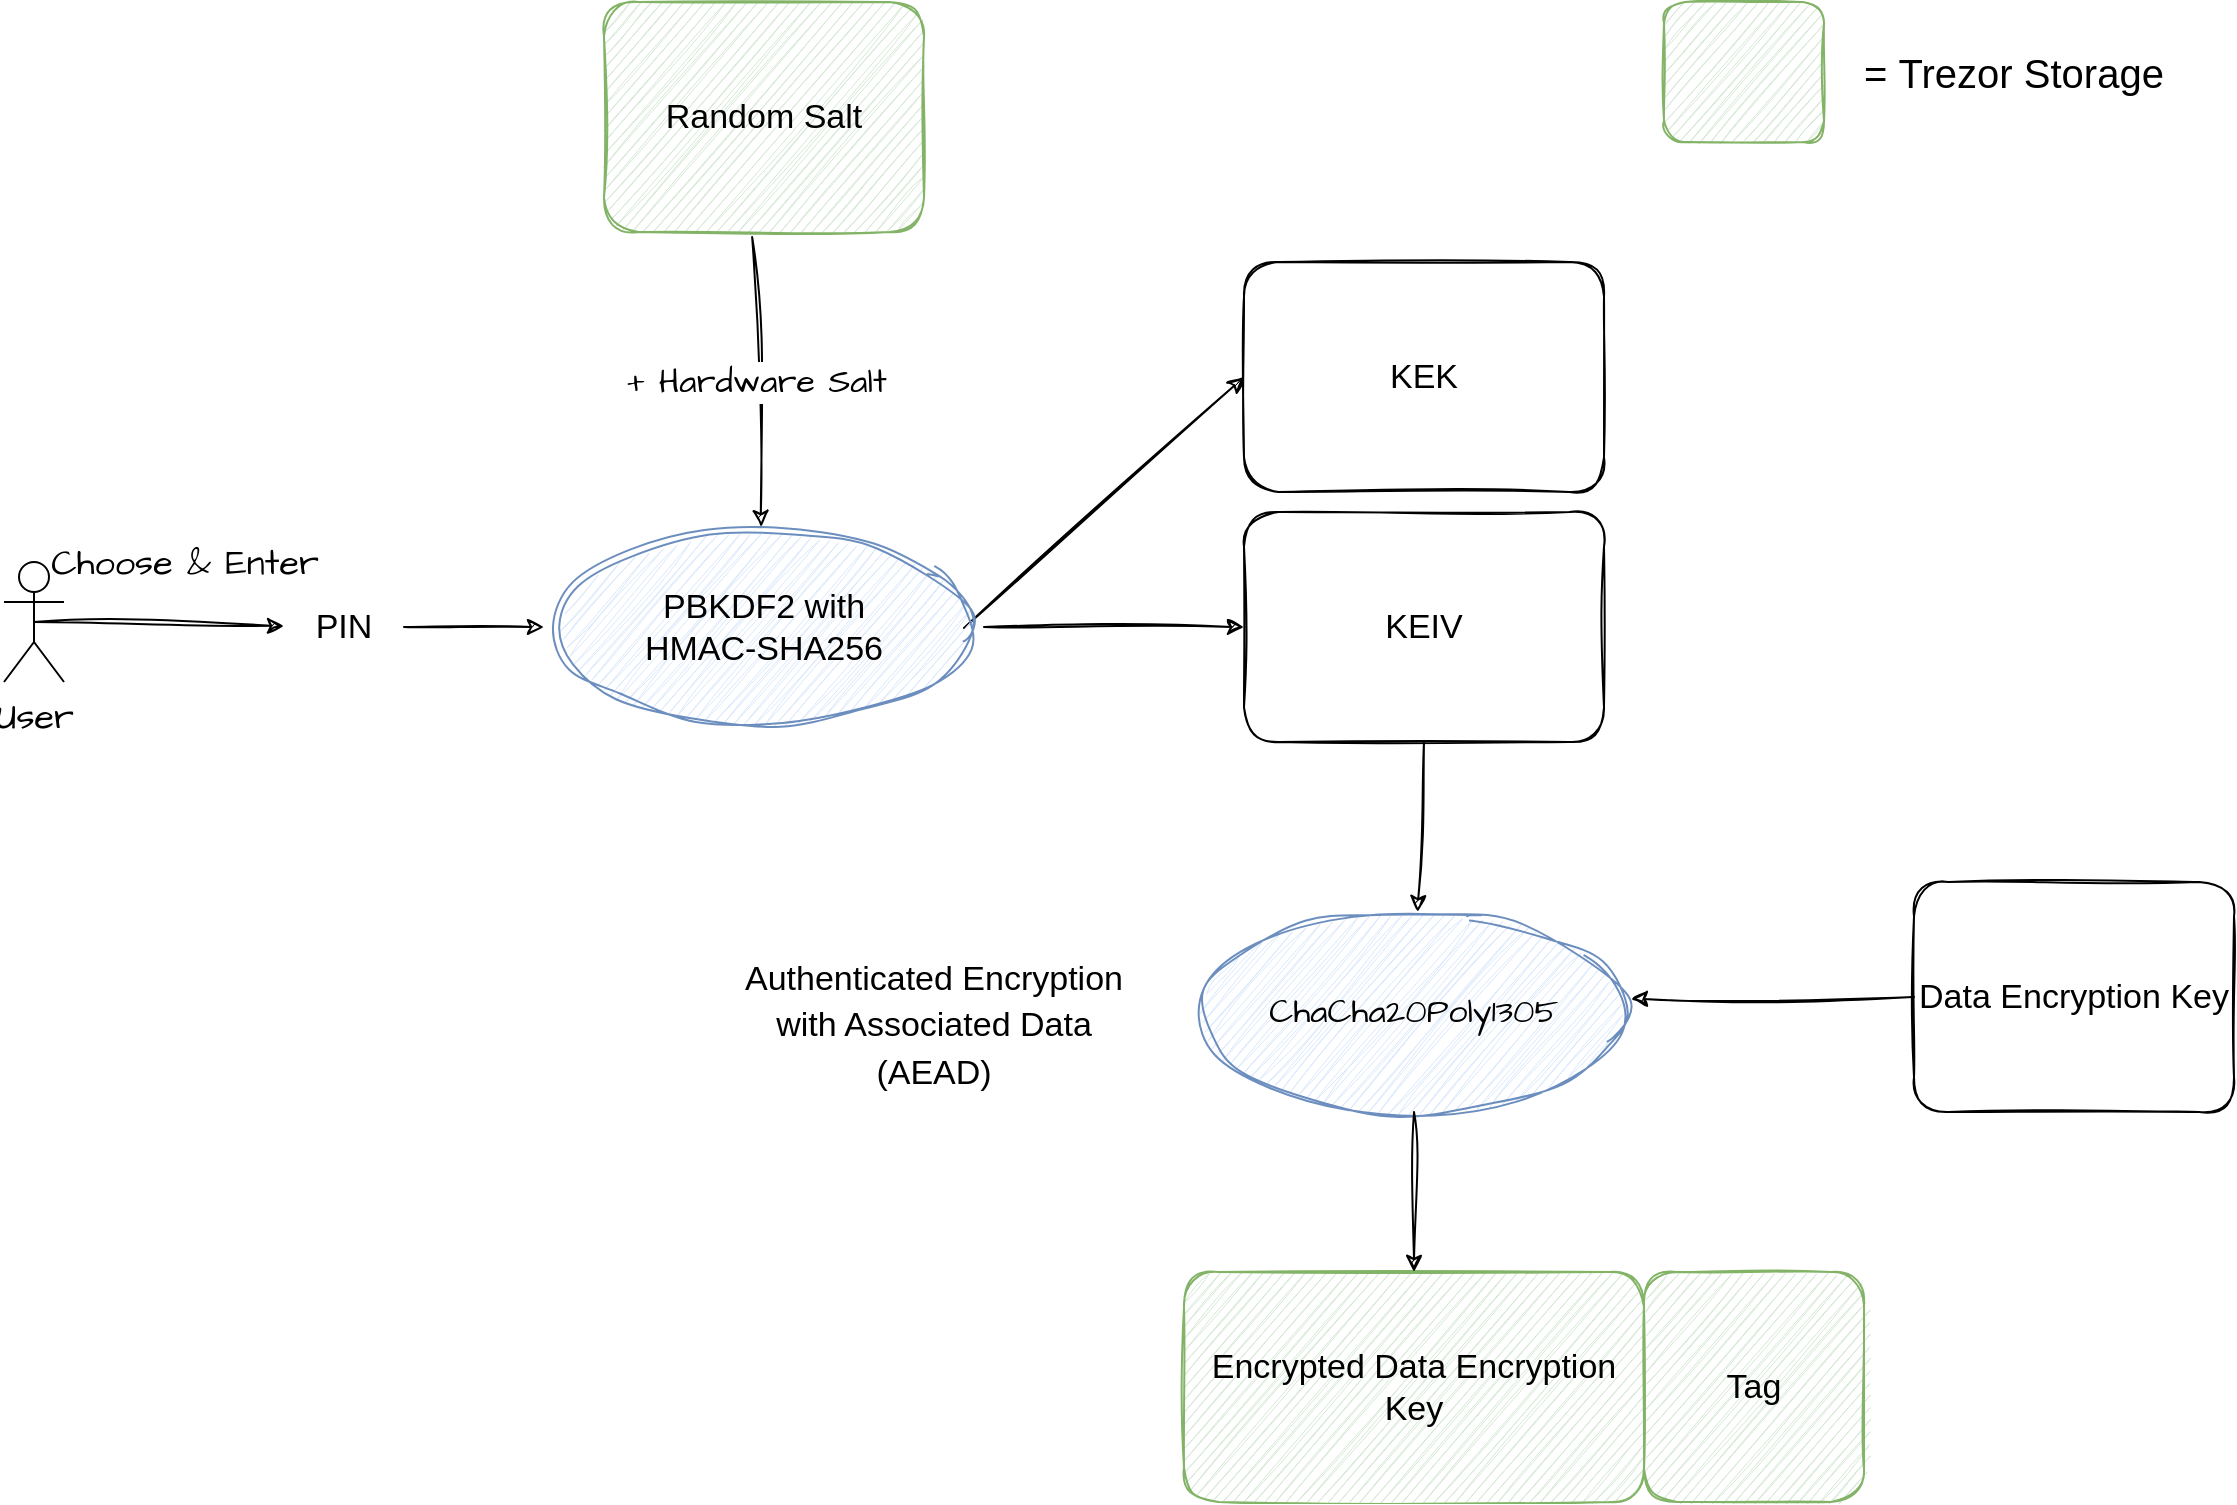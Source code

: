 <mxfile version="20.6.2" type="device" pages="2"><diagram id="xxxsp_ETN7oS7Kivuhwl" name="trezor-encryption-pin"><mxGraphModel dx="3758" dy="2242" grid="1" gridSize="10" guides="1" tooltips="1" connect="1" arrows="1" fold="1" page="1" pageScale="1" pageWidth="2336" pageHeight="1654" math="0" shadow="0"><root><mxCell id="0"/><mxCell id="1" parent="0"/><mxCell id="w9ZNQSNowYFeM5UygwyA-2" value="PIN" style="text;html=1;strokeColor=none;fillColor=none;align=center;verticalAlign=middle;whiteSpace=wrap;rounded=0;sketch=1;fontSize=17;" parent="1" vertex="1"><mxGeometry x="80" y="217.5" width="60" height="30" as="geometry"/></mxCell><mxCell id="w9ZNQSNowYFeM5UygwyA-4" value="" style="endArrow=classic;html=1;rounded=0;entryX=0;entryY=0.5;entryDx=0;entryDy=0;sketch=1;fontSize=17;" parent="1" source="w9ZNQSNowYFeM5UygwyA-2" target="qsl44-BAyy7G2KX7Kq_A-3" edge="1"><mxGeometry width="50" height="50" relative="1" as="geometry"><mxPoint x="180" y="340" as="sourcePoint"/><mxPoint x="230" y="232.5" as="targetPoint"/></mxGeometry></mxCell><mxCell id="w9ZNQSNowYFeM5UygwyA-5" value="KEK" style="rounded=1;whiteSpace=wrap;html=1;sketch=1;fontSize=17;" parent="1" vertex="1"><mxGeometry x="560" y="50" width="180" height="115" as="geometry"/></mxCell><mxCell id="w9ZNQSNowYFeM5UygwyA-6" value="KEIV" style="rounded=1;whiteSpace=wrap;html=1;sketch=1;fontSize=17;" parent="1" vertex="1"><mxGeometry x="560" y="175" width="180" height="115" as="geometry"/></mxCell><mxCell id="w9ZNQSNowYFeM5UygwyA-7" value="Random Salt" style="rounded=1;whiteSpace=wrap;html=1;sketch=1;fillColor=#d5e8d4;strokeColor=#82b366;fontSize=17;" parent="1" vertex="1"><mxGeometry x="240" y="-80" width="160" height="115" as="geometry"/></mxCell><mxCell id="w9ZNQSNowYFeM5UygwyA-10" value="Data Encryption Key" style="rounded=1;whiteSpace=wrap;html=1;sketch=1;fontSize=17;" parent="1" vertex="1"><mxGeometry x="895" y="360" width="160" height="115" as="geometry"/></mxCell><mxCell id="w9ZNQSNowYFeM5UygwyA-11" value="Encrypted Data Encryption Key" style="rounded=1;whiteSpace=wrap;html=1;sketch=1;fillColor=#d5e8d4;strokeColor=#82b366;fontSize=17;" parent="1" vertex="1"><mxGeometry x="530" y="555" width="230" height="115" as="geometry"/></mxCell><mxCell id="w9ZNQSNowYFeM5UygwyA-14" value="ChaCha20Poly1305" style="ellipse;whiteSpace=wrap;html=1;sketch=1;hachureGap=4;jiggle=2;fontFamily=Architects Daughter;fontSource=https%3A%2F%2Ffonts.googleapis.com%2Fcss%3Ffamily%3DArchitects%2BDaughter;fontSize=17;fillColor=#dae8fc;strokeColor=#6c8ebf;" parent="1" vertex="1"><mxGeometry x="535" y="375" width="220" height="100" as="geometry"/></mxCell><mxCell id="w9ZNQSNowYFeM5UygwyA-15" value="" style="endArrow=classic;html=1;rounded=0;sketch=1;hachureGap=4;jiggle=2;fontFamily=Architects Daughter;fontSource=https%3A%2F%2Ffonts.googleapis.com%2Fcss%3Ffamily%3DArchitects%2BDaughter;fontSize=17;exitX=0.5;exitY=1;exitDx=0;exitDy=0;" parent="1" source="w9ZNQSNowYFeM5UygwyA-6" target="w9ZNQSNowYFeM5UygwyA-14" edge="1"><mxGeometry width="50" height="50" relative="1" as="geometry"><mxPoint x="830" y="420" as="sourcePoint"/><mxPoint x="880" y="370" as="targetPoint"/></mxGeometry></mxCell><mxCell id="w9ZNQSNowYFeM5UygwyA-16" value="" style="endArrow=classic;html=1;rounded=0;sketch=1;hachureGap=4;jiggle=2;fontFamily=Architects Daughter;fontSource=https%3A%2F%2Ffonts.googleapis.com%2Fcss%3Ffamily%3DArchitects%2BDaughter;fontSize=17;exitX=0;exitY=0.5;exitDx=0;exitDy=0;entryX=0.993;entryY=0.435;entryDx=0;entryDy=0;entryPerimeter=0;" parent="1" source="w9ZNQSNowYFeM5UygwyA-10" target="w9ZNQSNowYFeM5UygwyA-14" edge="1"><mxGeometry width="50" height="50" relative="1" as="geometry"><mxPoint x="775" y="455" as="sourcePoint"/><mxPoint x="825" y="405" as="targetPoint"/></mxGeometry></mxCell><mxCell id="w9ZNQSNowYFeM5UygwyA-17" value="" style="endArrow=classic;html=1;rounded=0;sketch=1;hachureGap=4;jiggle=2;fontFamily=Architects Daughter;fontSource=https%3A%2F%2Ffonts.googleapis.com%2Fcss%3Ffamily%3DArchitects%2BDaughter;fontSize=17;exitX=0.5;exitY=1;exitDx=0;exitDy=0;" parent="1" source="w9ZNQSNowYFeM5UygwyA-14" target="w9ZNQSNowYFeM5UygwyA-11" edge="1"><mxGeometry width="50" height="50" relative="1" as="geometry"><mxPoint x="805" y="485" as="sourcePoint"/><mxPoint x="855" y="435" as="targetPoint"/></mxGeometry></mxCell><mxCell id="w9ZNQSNowYFeM5UygwyA-19" value="Tag" style="rounded=1;whiteSpace=wrap;html=1;sketch=1;fillColor=#d5e8d4;strokeColor=#82b366;fontSize=17;" parent="1" vertex="1"><mxGeometry x="760" y="555" width="110" height="115" as="geometry"/></mxCell><mxCell id="w9ZNQSNowYFeM5UygwyA-20" value="+ Hardware Salt" style="endArrow=classic;html=1;rounded=0;sketch=1;hachureGap=4;jiggle=2;fontFamily=Architects Daughter;fontSource=https%3A%2F%2Ffonts.googleapis.com%2Fcss%3Ffamily%3DArchitects%2BDaughter;fontSize=17;exitX=0.463;exitY=1.022;exitDx=0;exitDy=0;exitPerimeter=0;" parent="1" source="w9ZNQSNowYFeM5UygwyA-7" target="qsl44-BAyy7G2KX7Kq_A-3" edge="1"><mxGeometry width="50" height="50" relative="1" as="geometry"><mxPoint x="280" y="140" as="sourcePoint"/><mxPoint x="318.254" y="175" as="targetPoint"/></mxGeometry></mxCell><mxCell id="w9ZNQSNowYFeM5UygwyA-21" value="" style="endArrow=classic;html=1;rounded=0;sketch=1;hachureGap=4;jiggle=2;fontFamily=Architects Daughter;fontSource=https%3A%2F%2Ffonts.googleapis.com%2Fcss%3Ffamily%3DArchitects%2BDaughter;fontSize=17;entryX=0;entryY=0.5;entryDx=0;entryDy=0;" parent="1" target="w9ZNQSNowYFeM5UygwyA-5" edge="1"><mxGeometry width="50" height="50" relative="1" as="geometry"><mxPoint x="420" y="233" as="sourcePoint"/><mxPoint x="490" y="220" as="targetPoint"/></mxGeometry></mxCell><mxCell id="w9ZNQSNowYFeM5UygwyA-22" value="" style="endArrow=classic;html=1;rounded=0;sketch=1;hachureGap=4;jiggle=2;fontFamily=Architects Daughter;fontSource=https%3A%2F%2Ffonts.googleapis.com%2Fcss%3Ffamily%3DArchitects%2BDaughter;fontSize=17;entryX=0;entryY=0.5;entryDx=0;entryDy=0;exitX=1;exitY=0.5;exitDx=0;exitDy=0;" parent="1" source="qsl44-BAyy7G2KX7Kq_A-3" target="w9ZNQSNowYFeM5UygwyA-6" edge="1"><mxGeometry width="50" height="50" relative="1" as="geometry"><mxPoint x="410" y="232.5" as="sourcePoint"/><mxPoint x="560" y="320" as="targetPoint"/></mxGeometry></mxCell><mxCell id="wiLzf2dtAs1IgaGe-CjO-1" value="" style="rounded=1;whiteSpace=wrap;html=1;sketch=1;fillColor=#d5e8d4;strokeColor=#82b366;fontSize=17;" parent="1" vertex="1"><mxGeometry x="770" y="-80" width="80" height="70" as="geometry"/></mxCell><mxCell id="wiLzf2dtAs1IgaGe-CjO-3" value="=&amp;nbsp;&lt;span style=&quot;font-size: 20px;&quot;&gt;Trezor Storage&lt;/span&gt;" style="text;html=1;strokeColor=none;fillColor=none;align=center;verticalAlign=middle;whiteSpace=wrap;rounded=0;fontSize=20;" parent="1" vertex="1"><mxGeometry x="860" y="-60" width="170" height="30" as="geometry"/></mxCell><mxCell id="qsl44-BAyy7G2KX7Kq_A-1" value="User" style="shape=umlActor;verticalLabelPosition=bottom;verticalAlign=top;html=1;outlineConnect=0;sketch=0;hachureGap=4;jiggle=2;fontFamily=Architects Daughter;fontSource=https%3A%2F%2Ffonts.googleapis.com%2Fcss%3Ffamily%3DArchitects%2BDaughter;fontSize=18;" parent="1" vertex="1"><mxGeometry x="-60" y="200" width="30" height="60" as="geometry"/></mxCell><mxCell id="qsl44-BAyy7G2KX7Kq_A-2" value="Choose &amp;amp; Enter" style="endArrow=classic;html=1;rounded=0;sketch=1;hachureGap=4;jiggle=2;fontFamily=Architects Daughter;fontSource=https%3A%2F%2Ffonts.googleapis.com%2Fcss%3Ffamily%3DArchitects%2BDaughter;fontSize=18;exitX=0.5;exitY=0.5;exitDx=0;exitDy=0;exitPerimeter=0;" parent="1" source="qsl44-BAyy7G2KX7Kq_A-1" target="w9ZNQSNowYFeM5UygwyA-2" edge="1"><mxGeometry x="0.192" y="31" width="50" height="50" relative="1" as="geometry"><mxPoint x="-10" y="250" as="sourcePoint"/><mxPoint x="50" y="250" as="targetPoint"/><mxPoint as="offset"/></mxGeometry></mxCell><mxCell id="qsl44-BAyy7G2KX7Kq_A-3" value="&lt;span style=&quot;font-family: Helvetica;&quot;&gt;PBKDF2 with&lt;br&gt;HMAC-SHA256&lt;br&gt;&lt;/span&gt;" style="ellipse;whiteSpace=wrap;html=1;sketch=1;hachureGap=4;jiggle=2;fontFamily=Architects Daughter;fontSource=https%3A%2F%2Ffonts.googleapis.com%2Fcss%3Ffamily%3DArchitects%2BDaughter;fontSize=17;fillColor=#dae8fc;strokeColor=#6c8ebf;" parent="1" vertex="1"><mxGeometry x="210" y="182.5" width="220" height="100" as="geometry"/></mxCell><mxCell id="gI3BNizQNrTJzupW4ZtJ-1" value="&lt;p id=&quot;docs-internal-guid-92251a2b-7fff-bba3-537a-527403bec7fa&quot; style=&quot;line-height: 1.38; margin-top: 14pt; margin-bottom: 4pt; font-size: 17px;&quot; dir=&quot;ltr&quot;&gt;&lt;span style=&quot;font-size: 17px; font-family: Arial, sans-serif; background-color: transparent; font-variant-numeric: normal; font-variant-east-asian: normal; vertical-align: baseline;&quot;&gt;Authenticated Encryption with Associated Data (AEAD)&lt;/span&gt;&lt;/p&gt;" style="text;html=1;strokeColor=none;fillColor=none;align=center;verticalAlign=middle;whiteSpace=wrap;rounded=0;fontSize=17;" parent="1" vertex="1"><mxGeometry x="300" y="410" width="210" height="30" as="geometry"/></mxCell></root></mxGraphModel></diagram><diagram id="AiakirZdwUxt_6K73fsn" name="Trezor-threat-protection"><mxGraphModel dx="1422" dy="588" grid="1" gridSize="10" guides="1" tooltips="1" connect="1" arrows="1" fold="1" page="1" pageScale="1" pageWidth="2336" pageHeight="1654" math="0" shadow="0"><root><mxCell id="0"/><mxCell id="1" parent="0"/><mxCell id="eWegUXMpH1RGjo2sGqpV-2" value="Theft / Burglary" style="rounded=0;whiteSpace=wrap;html=1;sketch=1;fontSize=18;" parent="1" vertex="1"><mxGeometry x="185" y="170" width="120" height="60" as="geometry"/></mxCell><mxCell id="eWegUXMpH1RGjo2sGqpV-3" value="" style="sketch=0;pointerEvents=1;shadow=0;dashed=0;html=1;strokeColor=none;labelPosition=center;verticalLabelPosition=bottom;verticalAlign=top;align=center;fillColor=#505050;shape=mxgraph.mscae.intune.end_protection;fontSize=18;" parent="1" vertex="1"><mxGeometry x="350" y="70" width="80" height="80" as="geometry"/></mxCell><mxCell id="eWegUXMpH1RGjo2sGqpV-5" value="" style="endArrow=classic;html=1;rounded=0;exitX=1;exitY=0.5;exitDx=0;exitDy=0;entryX=0;entryY=0.5;entryDx=0;entryDy=0;sketch=1;fontSize=18;" parent="1" source="eWegUXMpH1RGjo2sGqpV-2" target="eWegUXMpH1RGjo2sGqpV-21" edge="1"><mxGeometry width="50" height="50" relative="1" as="geometry"><mxPoint x="350" y="250" as="sourcePoint"/><mxPoint x="480" y="200" as="targetPoint"/></mxGeometry></mxCell><mxCell id="eWegUXMpH1RGjo2sGqpV-6" value="&lt;span style=&quot;color: rgb(51, 51, 51); font-family: &amp;quot;Open Sans&amp;quot;, &amp;quot;Clear Sans&amp;quot;, &amp;quot;Helvetica Neue&amp;quot;, Helvetica, Arial, &amp;quot;Segoe UI Emoji&amp;quot;, sans-serif; font-size: 18px; orphans: 4; text-align: start; background-color: rgb(255, 255, 255);&quot;&gt;Side-channel attack&lt;/span&gt;" style="rounded=0;whiteSpace=wrap;html=1;sketch=1;fontSize=18;" parent="1" vertex="1"><mxGeometry x="185" y="290" width="120" height="60" as="geometry"/></mxCell><mxCell id="eWegUXMpH1RGjo2sGqpV-8" value="" style="endArrow=classic;html=1;rounded=0;exitX=1;exitY=0.5;exitDx=0;exitDy=0;entryX=0;entryY=0.5;entryDx=0;entryDy=0;sketch=1;fontSize=18;" parent="1" source="eWegUXMpH1RGjo2sGqpV-6" target="eWegUXMpH1RGjo2sGqpV-20" edge="1"><mxGeometry width="50" height="50" relative="1" as="geometry"><mxPoint x="270" y="350" as="sourcePoint"/><mxPoint x="418.92" y="334.34" as="targetPoint"/></mxGeometry></mxCell><mxCell id="eWegUXMpH1RGjo2sGqpV-9" value="&lt;span style=&quot;color: rgb(51, 51, 51); font-family: &amp;quot;Open Sans&amp;quot;, &amp;quot;Clear Sans&amp;quot;, &amp;quot;Helvetica Neue&amp;quot;, Helvetica, Arial, &amp;quot;Segoe UI Emoji&amp;quot;, sans-serif; font-size: 18px; orphans: 4; text-align: start; background-color: rgb(255, 255, 255);&quot;&gt;Supply Chain attack&lt;br style=&quot;font-size: 18px;&quot;&gt;(Tempered Crypto Wallet, malicious firmware)&amp;nbsp;&lt;br style=&quot;font-size: 18px;&quot;&gt;&lt;br style=&quot;font-size: 18px;&quot;&gt;&lt;/span&gt;" style="rounded=0;whiteSpace=wrap;html=1;sketch=1;fontSize=18;" parent="1" vertex="1"><mxGeometry x="115" y="470" width="190" height="110" as="geometry"/></mxCell><mxCell id="eWegUXMpH1RGjo2sGqpV-17" value="&lt;span style=&quot;color: rgb(51, 51, 51); font-family: &amp;quot;Open Sans&amp;quot;, &amp;quot;Clear Sans&amp;quot;, &amp;quot;Helvetica Neue&amp;quot;, Helvetica, Arial, &amp;quot;Segoe UI Emoji&amp;quot;, sans-serif; font-size: 18px; orphans: 4; text-align: start; background-color: rgb(255, 255, 255);&quot;&gt;Signed firmware&lt;/span&gt;&lt;span style=&quot;color: rgb(51, 51, 51); font-family: &amp;quot;Open Sans&amp;quot;, &amp;quot;Clear Sans&amp;quot;, &amp;quot;Helvetica Neue&amp;quot;, Helvetica, Arial, &amp;quot;Segoe UI Emoji&amp;quot;, sans-serif; font-size: 18px; orphans: 4; text-align: start; background-color: rgb(255, 255, 255);&quot;&gt;&lt;br style=&quot;font-size: 18px;&quot;&gt;&lt;/span&gt;" style="rounded=0;whiteSpace=wrap;html=1;sketch=1;fontSize=18;" parent="1" vertex="1"><mxGeometry x="480" y="530" width="120" height="60" as="geometry"/></mxCell><mxCell id="eWegUXMpH1RGjo2sGqpV-18" value="&lt;h3 style=&quot;box-sizing: border-box; break-after: avoid-page; break-inside: avoid; orphans: 4; font-size: 18px; margin-top: 1rem; margin-bottom: 1rem; position: relative; line-height: 1.43; cursor: text; color: rgb(51, 51, 51); font-family: &amp;quot;Open Sans&amp;quot;, &amp;quot;Clear Sans&amp;quot;, &amp;quot;Helvetica Neue&amp;quot;, Helvetica, Arial, &amp;quot;Segoe UI Emoji&amp;quot;, sans-serif; text-align: start;&quot; class=&quot;md-end-block md-heading&quot;&gt;&lt;span style=&quot;box-sizing: border-box; font-weight: normal; font-size: 18px;&quot; class=&quot;md-plain&quot;&gt;Trezor Safe device authentication check&amp;nbsp;&lt;/span&gt;&lt;/h3&gt;&lt;h3 style=&quot;box-sizing: border-box; break-after: avoid-page; break-inside: avoid; orphans: 4; font-size: 18px; margin-top: 1rem; margin-bottom: 1rem; position: relative; line-height: 1.43; cursor: text; color: rgb(51, 51, 51); font-family: &amp;quot;Open Sans&amp;quot;, &amp;quot;Clear Sans&amp;quot;, &amp;quot;Helvetica Neue&amp;quot;, Helvetica, Arial, &amp;quot;Segoe UI Emoji&amp;quot;, sans-serif; text-align: start;&quot; class=&quot;md-end-block md-heading&quot;&gt;&lt;span style=&quot;box-sizing: border-box; font-weight: normal; font-size: 18px;&quot; class=&quot;md-plain&quot;&gt;(Secure Element)&lt;/span&gt;&lt;/h3&gt;" style="rounded=0;whiteSpace=wrap;html=1;sketch=1;fontSize=18;" parent="1" vertex="1"><mxGeometry x="480" y="610" width="210" height="100" as="geometry"/></mxCell><mxCell id="eWegUXMpH1RGjo2sGqpV-19" value="&lt;span style=&quot;color: rgb(51, 51, 51); font-family: &amp;quot;Open Sans&amp;quot;, &amp;quot;Clear Sans&amp;quot;, &amp;quot;Helvetica Neue&amp;quot;, Helvetica, Arial, &amp;quot;Segoe UI Emoji&amp;quot;, sans-serif; font-size: 18px; orphans: 4; text-align: start; background-color: rgb(255, 255, 255);&quot;&gt;Physical Seal on the product/package&lt;/span&gt;&lt;span style=&quot;color: rgb(51, 51, 51); font-family: &amp;quot;Open Sans&amp;quot;, &amp;quot;Clear Sans&amp;quot;, &amp;quot;Helvetica Neue&amp;quot;, Helvetica, Arial, &amp;quot;Segoe UI Emoji&amp;quot;, sans-serif; font-size: 18px; orphans: 4; text-align: start; background-color: rgb(255, 255, 255);&quot;&gt;&lt;br style=&quot;font-size: 18px;&quot;&gt;&lt;/span&gt;" style="rounded=0;whiteSpace=wrap;html=1;sketch=1;fontSize=18;" parent="1" vertex="1"><mxGeometry x="480" y="440" width="170" height="60" as="geometry"/></mxCell><mxCell id="eWegUXMpH1RGjo2sGqpV-20" value="&lt;span style=&quot;color: rgb(51, 51, 51); font-family: &amp;quot;Open Sans&amp;quot;, &amp;quot;Clear Sans&amp;quot;, &amp;quot;Helvetica Neue&amp;quot;, Helvetica, Arial, &amp;quot;Segoe UI Emoji&amp;quot;, sans-serif; orphans: 4; text-align: start; background-color: rgb(255, 255, 255);&quot;&gt;PIN with PBKDF2 &amp;amp; HMAC-SHA-256&lt;/span&gt;&lt;span style=&quot;color: rgb(51, 51, 51); font-family: &amp;quot;Open Sans&amp;quot;, &amp;quot;Clear Sans&amp;quot;, &amp;quot;Helvetica Neue&amp;quot;, Helvetica, Arial, &amp;quot;Segoe UI Emoji&amp;quot;, sans-serif; font-size: 18px; orphans: 4; text-align: start; background-color: rgb(255, 255, 255);&quot;&gt;&lt;br style=&quot;font-size: 18px;&quot;&gt;&lt;/span&gt;" style="rounded=0;whiteSpace=wrap;html=1;sketch=1;fontSize=18;" parent="1" vertex="1"><mxGeometry x="490" y="260" width="170" height="60" as="geometry"/></mxCell><mxCell id="eWegUXMpH1RGjo2sGqpV-21" value="PIN / Passphrase&lt;span style=&quot;color: rgb(51, 51, 51); font-family: &amp;quot;Open Sans&amp;quot;, &amp;quot;Clear Sans&amp;quot;, &amp;quot;Helvetica Neue&amp;quot;, Helvetica, Arial, &amp;quot;Segoe UI Emoji&amp;quot;, sans-serif; font-size: 18px; orphans: 4; text-align: start; background-color: rgb(255, 255, 255);&quot;&gt;&lt;br style=&quot;font-size: 18px;&quot;&gt;&lt;/span&gt;" style="rounded=0;whiteSpace=wrap;html=1;sketch=1;fontSize=18;" parent="1" vertex="1"><mxGeometry x="490" y="170" width="170" height="60" as="geometry"/></mxCell><mxCell id="eWegUXMpH1RGjo2sGqpV-22" value="" style="endArrow=classic;html=1;rounded=0;sketch=1;hachureGap=4;jiggle=2;fontFamily=Architects Daughter;fontSource=https%3A%2F%2Ffonts.googleapis.com%2Fcss%3Ffamily%3DArchitects%2BDaughter;fontSize=18;entryX=0;entryY=0.5;entryDx=0;entryDy=0;exitX=1;exitY=0.5;exitDx=0;exitDy=0;" parent="1" source="eWegUXMpH1RGjo2sGqpV-9" target="eWegUXMpH1RGjo2sGqpV-19" edge="1"><mxGeometry width="50" height="50" relative="1" as="geometry"><mxPoint x="280" y="520" as="sourcePoint"/><mxPoint x="410" y="490" as="targetPoint"/></mxGeometry></mxCell><mxCell id="eWegUXMpH1RGjo2sGqpV-23" value="" style="endArrow=classic;html=1;rounded=0;sketch=1;hachureGap=4;jiggle=2;fontFamily=Architects Daughter;fontSource=https%3A%2F%2Ffonts.googleapis.com%2Fcss%3Ffamily%3DArchitects%2BDaughter;fontSize=18;entryX=0;entryY=0.5;entryDx=0;entryDy=0;exitX=1;exitY=0.5;exitDx=0;exitDy=0;" parent="1" source="eWegUXMpH1RGjo2sGqpV-9" target="eWegUXMpH1RGjo2sGqpV-17" edge="1"><mxGeometry width="50" height="50" relative="1" as="geometry"><mxPoint x="280" y="590" as="sourcePoint"/><mxPoint x="330" y="540" as="targetPoint"/></mxGeometry></mxCell><mxCell id="eWegUXMpH1RGjo2sGqpV-24" value="" style="endArrow=classic;html=1;rounded=0;sketch=1;hachureGap=4;jiggle=2;fontFamily=Architects Daughter;fontSource=https%3A%2F%2Ffonts.googleapis.com%2Fcss%3Ffamily%3DArchitects%2BDaughter;fontSize=18;entryX=0;entryY=0.5;entryDx=0;entryDy=0;exitX=1;exitY=0.5;exitDx=0;exitDy=0;" parent="1" source="eWegUXMpH1RGjo2sGqpV-9" target="eWegUXMpH1RGjo2sGqpV-18" edge="1"><mxGeometry width="50" height="50" relative="1" as="geometry"><mxPoint x="280" y="505" as="sourcePoint"/><mxPoint x="490" y="570" as="targetPoint"/></mxGeometry></mxCell><mxCell id="eWegUXMpH1RGjo2sGqpV-27" value="&lt;span style=&quot;color: rgb(51, 51, 51); font-family: &amp;quot;Open Sans&amp;quot;, &amp;quot;Clear Sans&amp;quot;, &amp;quot;Helvetica Neue&amp;quot;, Helvetica, Arial, &amp;quot;Segoe UI Emoji&amp;quot;, sans-serif; orphans: 4; text-align: start; background-color: rgb(255, 255, 255);&quot;&gt;Passphrase&lt;/span&gt;&lt;span style=&quot;color: rgb(51, 51, 51); font-family: &amp;quot;Open Sans&amp;quot;, &amp;quot;Clear Sans&amp;quot;, &amp;quot;Helvetica Neue&amp;quot;, Helvetica, Arial, &amp;quot;Segoe UI Emoji&amp;quot;, sans-serif; font-size: 18px; orphans: 4; text-align: start; background-color: rgb(255, 255, 255);&quot;&gt;&lt;br style=&quot;font-size: 18px;&quot;&gt;&lt;/span&gt;" style="rounded=0;whiteSpace=wrap;html=1;sketch=1;fontSize=18;" parent="1" vertex="1"><mxGeometry x="490" y="330" width="170" height="60" as="geometry"/></mxCell><mxCell id="eWegUXMpH1RGjo2sGqpV-28" value="" style="endArrow=classic;html=1;rounded=0;exitX=1;exitY=0.5;exitDx=0;exitDy=0;entryX=0;entryY=0.5;entryDx=0;entryDy=0;sketch=1;fontSize=18;" parent="1" source="eWegUXMpH1RGjo2sGqpV-6" target="eWegUXMpH1RGjo2sGqpV-27" edge="1"><mxGeometry width="50" height="50" relative="1" as="geometry"><mxPoint x="280" y="330" as="sourcePoint"/><mxPoint x="510" y="300" as="targetPoint"/></mxGeometry></mxCell></root></mxGraphModel></diagram></mxfile>